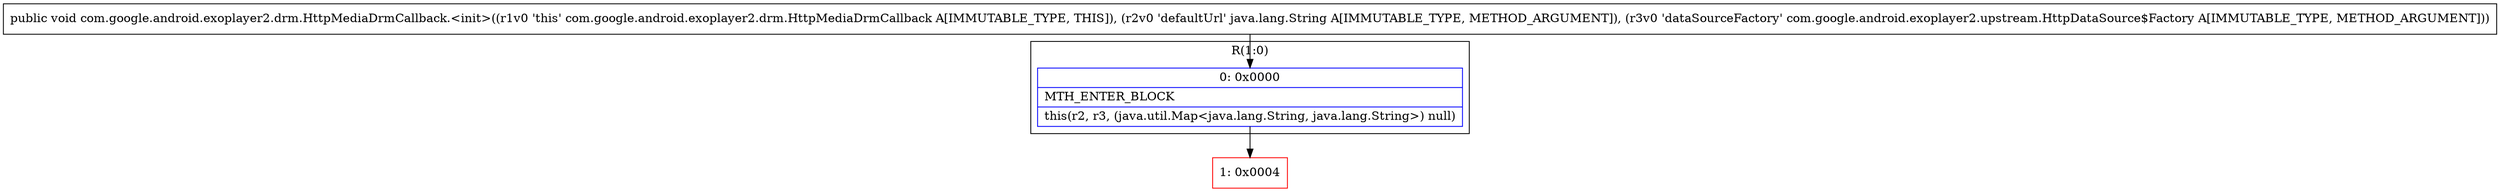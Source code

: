 digraph "CFG forcom.google.android.exoplayer2.drm.HttpMediaDrmCallback.\<init\>(Ljava\/lang\/String;Lcom\/google\/android\/exoplayer2\/upstream\/HttpDataSource$Factory;)V" {
subgraph cluster_Region_613069131 {
label = "R(1:0)";
node [shape=record,color=blue];
Node_0 [shape=record,label="{0\:\ 0x0000|MTH_ENTER_BLOCK\l|this(r2, r3, (java.util.Map\<java.lang.String, java.lang.String\>) null)\l}"];
}
Node_1 [shape=record,color=red,label="{1\:\ 0x0004}"];
MethodNode[shape=record,label="{public void com.google.android.exoplayer2.drm.HttpMediaDrmCallback.\<init\>((r1v0 'this' com.google.android.exoplayer2.drm.HttpMediaDrmCallback A[IMMUTABLE_TYPE, THIS]), (r2v0 'defaultUrl' java.lang.String A[IMMUTABLE_TYPE, METHOD_ARGUMENT]), (r3v0 'dataSourceFactory' com.google.android.exoplayer2.upstream.HttpDataSource$Factory A[IMMUTABLE_TYPE, METHOD_ARGUMENT])) }"];
MethodNode -> Node_0;
Node_0 -> Node_1;
}


